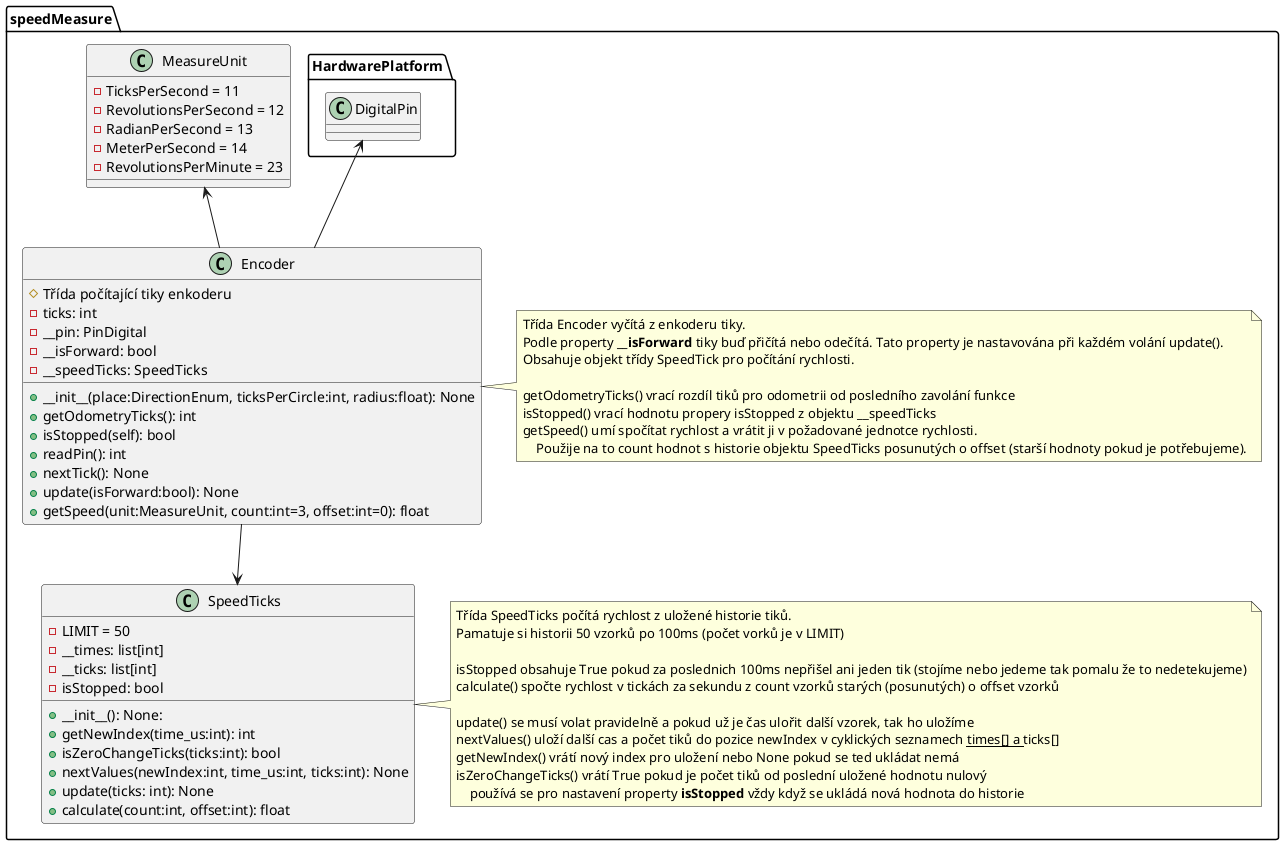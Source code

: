 @startuml speedMeasure

namespace speedMeasure {

    class MeasureUnit {
        - TicksPerSecond = 11
        - RevolutionsPerSecond = 12
        - RadianPerSecond = 13
        - MeterPerSecond = 14
        - RevolutionsPerMinute = 23
    }

    class SpeedTicks {
        - LIMIT = 50
        - __times: list[int]
        - __ticks: list[int]
        - isStopped: bool
        + __init__(): None:
        + getNewIndex(time_us:int): int
        + isZeroChangeTicks(ticks:int): bool
        + nextValues(newIndex:int, time_us:int, ticks:int): None
        + update(ticks: int): None
        + calculate(count:int, offset:int): float
    }
    note right of SpeedTicks
        Třída SpeedTicks počítá rychlost z uložené historie tiků.
        Pamatuje si historii 50 vzorků po 100ms (počet vorků je v LIMIT)

        isStopped obsahuje True pokud za poslednich 100ms nepřišel ani jeden tik (stojíme nebo jedeme tak pomalu že to nedetekujeme)
        calculate() spočte rychlost v tickách za sekundu z count vzorků starých (posunutých) o offset vzorků

        update() se musí volat pravidelně a pokud už je čas ulořit další vzorek, tak ho uložíme
        nextValues() uloží další cas a počet tiků do pozice newIndex v cyklických seznamech __times[] a __ticks[]
        getNewIndex() vrátí nový index pro uložení nebo None pokud se ted ukládat nemá
        isZeroChangeTicks() vrátí True pokud je počet tiků od poslední uložené hodnotu nulový
            používá se pro nastavení property <b>isStopped</b> vždy když se ukládá nová hodnota do historie
    end note

    class Encoder {
        # Třída počítající tiky enkoderu
        - ticks: int
        - __pin: PinDigital
        - __isForward: bool
        - __speedTicks: SpeedTicks
        + __init__(place:DirectionEnum, ticksPerCircle:int, radius:float): None
        + getOdometryTicks(): int
        + isStopped(self): bool
        + readPin(): int
        + nextTick(): None
        + update(isForward:bool): None
        + getSpeed(unit:MeasureUnit, count:int=3, offset:int=0): float
    }
     note right of Encoder
        Třída Encoder vyčítá z enkoderu tiky.
        Podle property <b>__isForward</b> tiky buď přičítá nebo odečítá. Tato property je nastavována při každém volání update().
        Obsahuje objekt třídy SpeedTick pro počítání rychlosti.

        getOdometryTicks() vrací rozdíl tiků pro odometrii od posledního zavolání funkce
        isStopped() vrací hodnotu propery isStopped z objektu __speedTicks
        getSpeed() umí spočítat rychlost a vrátit ji v požadované jednotce rychlosti.
            Použije na to count hodnot s historie objektu SpeedTicks posunutých o offset (starší hodnoty pokud je potřebujeme).
    end note
   Encoder -up-> MeasureUnit
    Encoder -up-> HardwarePlatform.DigitalPin
    Encoder -down-> SpeedTicks
}

@enduml